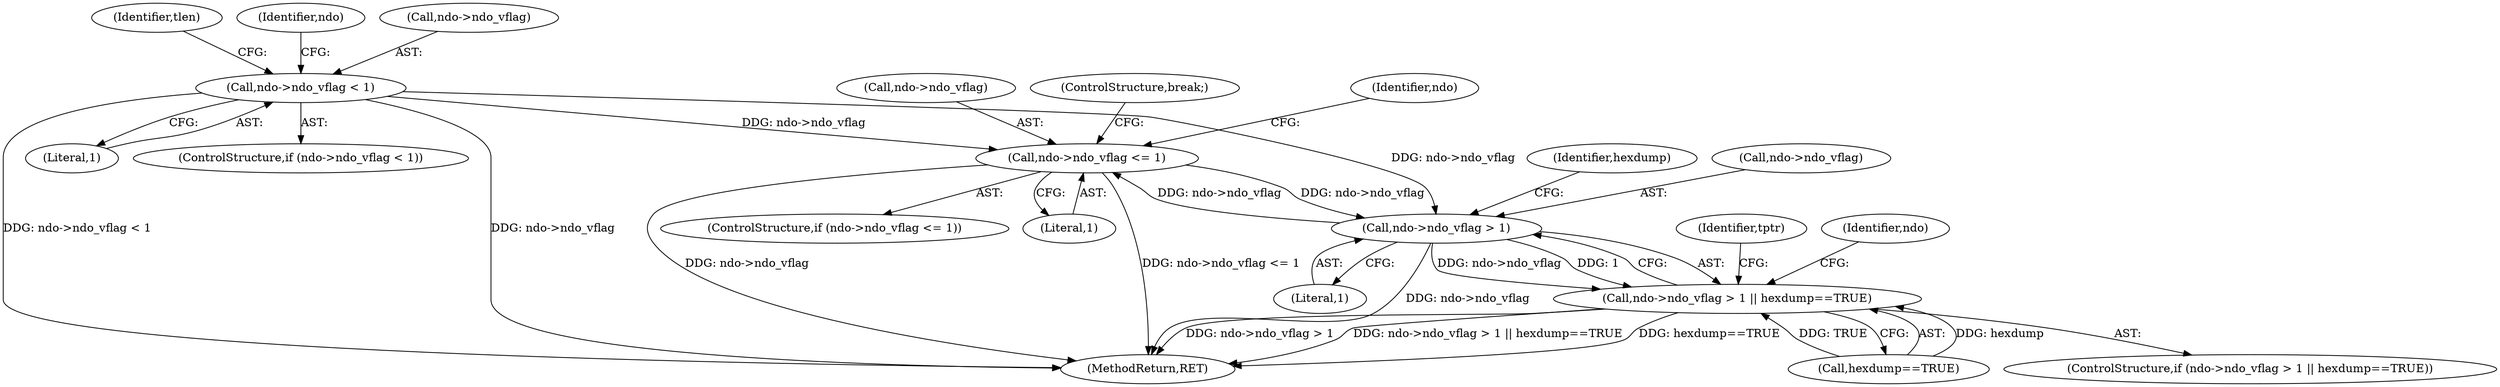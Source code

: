 digraph "0_tcpdump_d97e94223720684c6aa740ff219e0d19426c2220@pointer" {
"1001869" [label="(Call,ndo->ndo_vflag <= 1)"];
"1001882" [label="(Call,ndo->ndo_vflag > 1)"];
"1001869" [label="(Call,ndo->ndo_vflag <= 1)"];
"1000161" [label="(Call,ndo->ndo_vflag < 1)"];
"1001881" [label="(Call,ndo->ndo_vflag > 1 || hexdump==TRUE)"];
"1001880" [label="(ControlStructure,if (ndo->ndo_vflag > 1 || hexdump==TRUE))"];
"1001888" [label="(Identifier,hexdump)"];
"1001882" [label="(Call,ndo->ndo_vflag > 1)"];
"1000165" [label="(Literal,1)"];
"1000189" [label="(Identifier,tlen)"];
"1000161" [label="(Call,ndo->ndo_vflag < 1)"];
"1000160" [label="(ControlStructure,if (ndo->ndo_vflag < 1))"];
"1000169" [label="(Identifier,ndo)"];
"1001913" [label="(MethodReturn,RET)"];
"1001868" [label="(ControlStructure,if (ndo->ndo_vflag <= 1))"];
"1001873" [label="(Literal,1)"];
"1001886" [label="(Literal,1)"];
"1000162" [label="(Call,ndo->ndo_vflag)"];
"1001870" [label="(Call,ndo->ndo_vflag)"];
"1001883" [label="(Call,ndo->ndo_vflag)"];
"1001902" [label="(Identifier,tptr)"];
"1001881" [label="(Call,ndo->ndo_vflag > 1 || hexdump==TRUE)"];
"1001891" [label="(Identifier,ndo)"];
"1001879" [label="(ControlStructure,break;)"];
"1001869" [label="(Call,ndo->ndo_vflag <= 1)"];
"1001887" [label="(Call,hexdump==TRUE)"];
"1001875" [label="(Identifier,ndo)"];
"1001869" -> "1001868"  [label="AST: "];
"1001869" -> "1001873"  [label="CFG: "];
"1001870" -> "1001869"  [label="AST: "];
"1001873" -> "1001869"  [label="AST: "];
"1001875" -> "1001869"  [label="CFG: "];
"1001879" -> "1001869"  [label="CFG: "];
"1001869" -> "1001913"  [label="DDG: ndo->ndo_vflag"];
"1001869" -> "1001913"  [label="DDG: ndo->ndo_vflag <= 1"];
"1001882" -> "1001869"  [label="DDG: ndo->ndo_vflag"];
"1000161" -> "1001869"  [label="DDG: ndo->ndo_vflag"];
"1001869" -> "1001882"  [label="DDG: ndo->ndo_vflag"];
"1001882" -> "1001881"  [label="AST: "];
"1001882" -> "1001886"  [label="CFG: "];
"1001883" -> "1001882"  [label="AST: "];
"1001886" -> "1001882"  [label="AST: "];
"1001888" -> "1001882"  [label="CFG: "];
"1001881" -> "1001882"  [label="CFG: "];
"1001882" -> "1001913"  [label="DDG: ndo->ndo_vflag"];
"1001882" -> "1001881"  [label="DDG: ndo->ndo_vflag"];
"1001882" -> "1001881"  [label="DDG: 1"];
"1000161" -> "1001882"  [label="DDG: ndo->ndo_vflag"];
"1000161" -> "1000160"  [label="AST: "];
"1000161" -> "1000165"  [label="CFG: "];
"1000162" -> "1000161"  [label="AST: "];
"1000165" -> "1000161"  [label="AST: "];
"1000169" -> "1000161"  [label="CFG: "];
"1000189" -> "1000161"  [label="CFG: "];
"1000161" -> "1001913"  [label="DDG: ndo->ndo_vflag"];
"1000161" -> "1001913"  [label="DDG: ndo->ndo_vflag < 1"];
"1001881" -> "1001880"  [label="AST: "];
"1001881" -> "1001887"  [label="CFG: "];
"1001887" -> "1001881"  [label="AST: "];
"1001891" -> "1001881"  [label="CFG: "];
"1001902" -> "1001881"  [label="CFG: "];
"1001881" -> "1001913"  [label="DDG: ndo->ndo_vflag > 1"];
"1001881" -> "1001913"  [label="DDG: ndo->ndo_vflag > 1 || hexdump==TRUE"];
"1001881" -> "1001913"  [label="DDG: hexdump==TRUE"];
"1001887" -> "1001881"  [label="DDG: hexdump"];
"1001887" -> "1001881"  [label="DDG: TRUE"];
}
